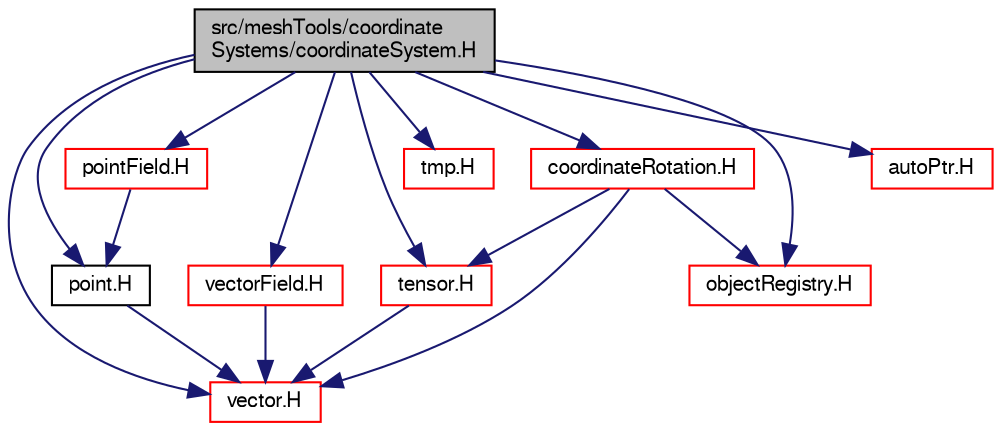 digraph "src/meshTools/coordinateSystems/coordinateSystem.H"
{
  bgcolor="transparent";
  edge [fontname="FreeSans",fontsize="10",labelfontname="FreeSans",labelfontsize="10"];
  node [fontname="FreeSans",fontsize="10",shape=record];
  Node0 [label="src/meshTools/coordinate\lSystems/coordinateSystem.H",height=0.2,width=0.4,color="black", fillcolor="grey75", style="filled", fontcolor="black"];
  Node0 -> Node1 [color="midnightblue",fontsize="10",style="solid",fontname="FreeSans"];
  Node1 [label="vector.H",height=0.2,width=0.4,color="red",URL="$a12836.html"];
  Node0 -> Node46 [color="midnightblue",fontsize="10",style="solid",fontname="FreeSans"];
  Node46 [label="point.H",height=0.2,width=0.4,color="black",URL="$a12059.html"];
  Node46 -> Node1 [color="midnightblue",fontsize="10",style="solid",fontname="FreeSans"];
  Node0 -> Node47 [color="midnightblue",fontsize="10",style="solid",fontname="FreeSans"];
  Node47 [label="tensor.H",height=0.2,width=0.4,color="red",URL="$a12755.html"];
  Node47 -> Node1 [color="midnightblue",fontsize="10",style="solid",fontname="FreeSans"];
  Node0 -> Node56 [color="midnightblue",fontsize="10",style="solid",fontname="FreeSans"];
  Node56 [label="vectorField.H",height=0.2,width=0.4,color="red",URL="$a09782.html"];
  Node56 -> Node1 [color="midnightblue",fontsize="10",style="solid",fontname="FreeSans"];
  Node0 -> Node96 [color="midnightblue",fontsize="10",style="solid",fontname="FreeSans"];
  Node96 [label="pointField.H",height=0.2,width=0.4,color="red",URL="$a12062.html"];
  Node96 -> Node46 [color="midnightblue",fontsize="10",style="solid",fontname="FreeSans"];
  Node0 -> Node59 [color="midnightblue",fontsize="10",style="solid",fontname="FreeSans"];
  Node59 [label="tmp.H",height=0.2,width=0.4,color="red",URL="$a11087.html"];
  Node0 -> Node107 [color="midnightblue",fontsize="10",style="solid",fontname="FreeSans"];
  Node107 [label="coordinateRotation.H",height=0.2,width=0.4,color="red",URL="$a07493.html"];
  Node107 -> Node1 [color="midnightblue",fontsize="10",style="solid",fontname="FreeSans"];
  Node107 -> Node47 [color="midnightblue",fontsize="10",style="solid",fontname="FreeSans"];
  Node107 -> Node123 [color="midnightblue",fontsize="10",style="solid",fontname="FreeSans"];
  Node123 [label="objectRegistry.H",height=0.2,width=0.4,color="red",URL="$a09242.html"];
  Node0 -> Node123 [color="midnightblue",fontsize="10",style="solid",fontname="FreeSans"];
  Node0 -> Node68 [color="midnightblue",fontsize="10",style="solid",fontname="FreeSans"];
  Node68 [label="autoPtr.H",height=0.2,width=0.4,color="red",URL="$a11078.html"];
}
